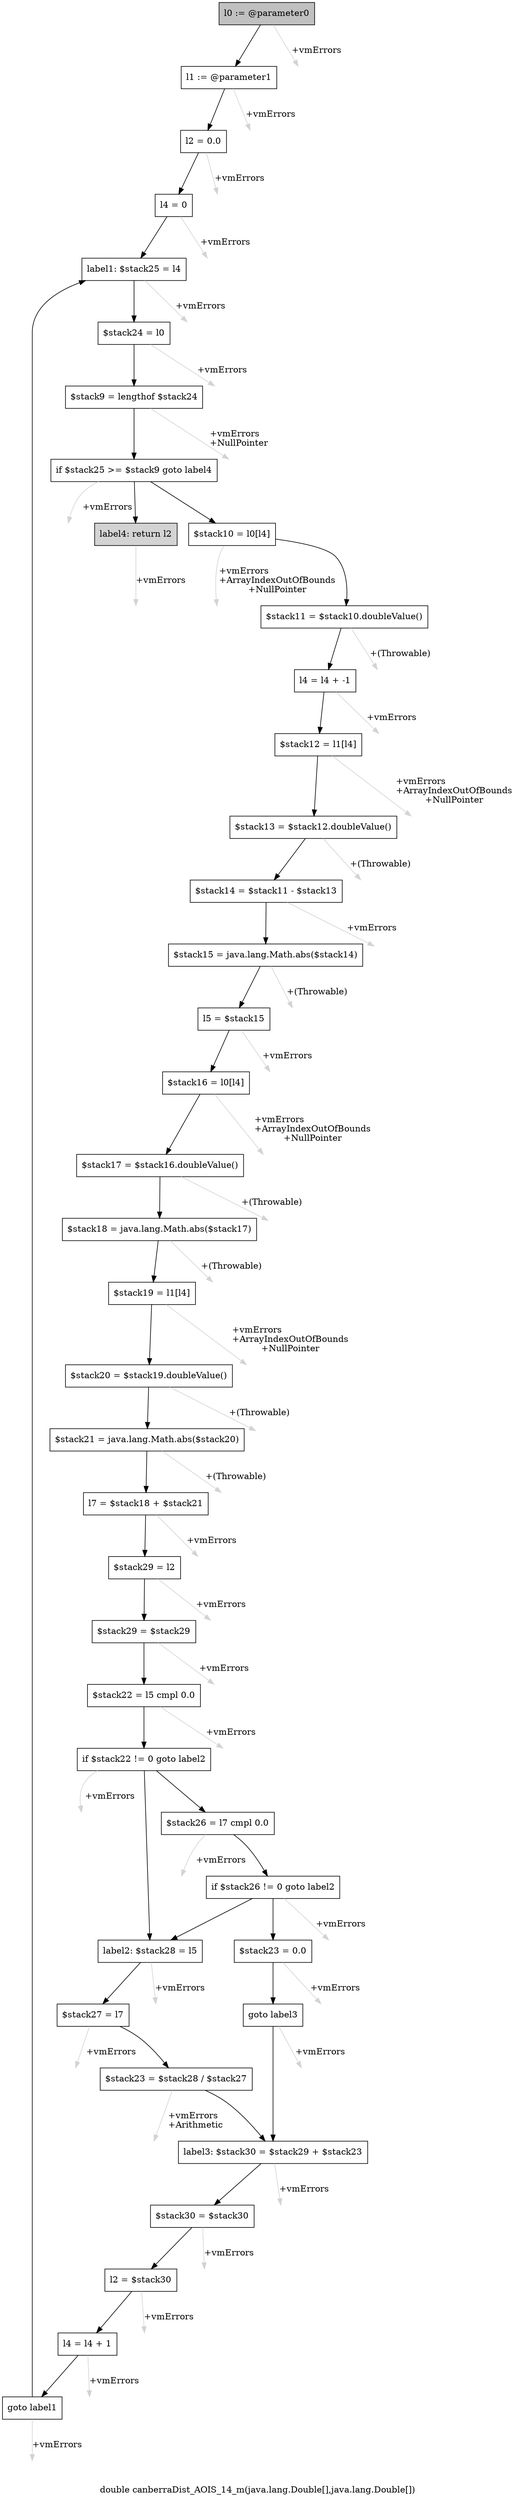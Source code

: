 digraph "double canberraDist_AOIS_14_m(java.lang.Double[],java.lang.Double[])" {
    label="double canberraDist_AOIS_14_m(java.lang.Double[],java.lang.Double[])";
    node [shape=box];
    "0" [style=filled,fillcolor=gray,label="l0 := @parameter0",];
    "1" [label="l1 := @parameter1",];
    "0"->"1" [color=black,];
    "40" [style=invis,label="Esc",];
    "0"->"40" [color=lightgray,label="\l+vmErrors",];
    "2" [label="l2 = 0.0",];
    "1"->"2" [color=black,];
    "41" [style=invis,label="Esc",];
    "1"->"41" [color=lightgray,label="\l+vmErrors",];
    "3" [label="l4 = 0",];
    "2"->"3" [color=black,];
    "42" [style=invis,label="Esc",];
    "2"->"42" [color=lightgray,label="\l+vmErrors",];
    "4" [label="label1: $stack25 = l4",];
    "3"->"4" [color=black,];
    "43" [style=invis,label="Esc",];
    "3"->"43" [color=lightgray,label="\l+vmErrors",];
    "5" [label="$stack24 = l0",];
    "4"->"5" [color=black,];
    "44" [style=invis,label="Esc",];
    "4"->"44" [color=lightgray,label="\l+vmErrors",];
    "6" [label="$stack9 = lengthof $stack24",];
    "5"->"6" [color=black,];
    "45" [style=invis,label="Esc",];
    "5"->"45" [color=lightgray,label="\l+vmErrors",];
    "7" [label="if $stack25 >= $stack9 goto label4",];
    "6"->"7" [color=black,];
    "46" [style=invis,label="Esc",];
    "6"->"46" [color=lightgray,label="\l+vmErrors\l+NullPointer",];
    "8" [label="$stack10 = l0[l4]",];
    "7"->"8" [color=black,];
    "39" [style=filled,fillcolor=lightgray,label="label4: return l2",];
    "7"->"39" [color=black,];
    "47" [style=invis,label="Esc",];
    "7"->"47" [color=lightgray,label="\l+vmErrors",];
    "9" [label="$stack11 = $stack10.doubleValue()",];
    "8"->"9" [color=black,];
    "48" [style=invis,label="Esc",];
    "8"->"48" [color=lightgray,label="\l+vmErrors\l+ArrayIndexOutOfBounds\l+NullPointer",];
    "10" [label="l4 = l4 + -1",];
    "9"->"10" [color=black,];
    "49" [style=invis,label="Esc",];
    "9"->"49" [color=lightgray,label="\l+(Throwable)",];
    "11" [label="$stack12 = l1[l4]",];
    "10"->"11" [color=black,];
    "50" [style=invis,label="Esc",];
    "10"->"50" [color=lightgray,label="\l+vmErrors",];
    "12" [label="$stack13 = $stack12.doubleValue()",];
    "11"->"12" [color=black,];
    "51" [style=invis,label="Esc",];
    "11"->"51" [color=lightgray,label="\l+vmErrors\l+ArrayIndexOutOfBounds\l+NullPointer",];
    "13" [label="$stack14 = $stack11 - $stack13",];
    "12"->"13" [color=black,];
    "52" [style=invis,label="Esc",];
    "12"->"52" [color=lightgray,label="\l+(Throwable)",];
    "14" [label="$stack15 = java.lang.Math.abs($stack14)",];
    "13"->"14" [color=black,];
    "53" [style=invis,label="Esc",];
    "13"->"53" [color=lightgray,label="\l+vmErrors",];
    "15" [label="l5 = $stack15",];
    "14"->"15" [color=black,];
    "54" [style=invis,label="Esc",];
    "14"->"54" [color=lightgray,label="\l+(Throwable)",];
    "16" [label="$stack16 = l0[l4]",];
    "15"->"16" [color=black,];
    "55" [style=invis,label="Esc",];
    "15"->"55" [color=lightgray,label="\l+vmErrors",];
    "17" [label="$stack17 = $stack16.doubleValue()",];
    "16"->"17" [color=black,];
    "56" [style=invis,label="Esc",];
    "16"->"56" [color=lightgray,label="\l+vmErrors\l+ArrayIndexOutOfBounds\l+NullPointer",];
    "18" [label="$stack18 = java.lang.Math.abs($stack17)",];
    "17"->"18" [color=black,];
    "57" [style=invis,label="Esc",];
    "17"->"57" [color=lightgray,label="\l+(Throwable)",];
    "19" [label="$stack19 = l1[l4]",];
    "18"->"19" [color=black,];
    "58" [style=invis,label="Esc",];
    "18"->"58" [color=lightgray,label="\l+(Throwable)",];
    "20" [label="$stack20 = $stack19.doubleValue()",];
    "19"->"20" [color=black,];
    "59" [style=invis,label="Esc",];
    "19"->"59" [color=lightgray,label="\l+vmErrors\l+ArrayIndexOutOfBounds\l+NullPointer",];
    "21" [label="$stack21 = java.lang.Math.abs($stack20)",];
    "20"->"21" [color=black,];
    "60" [style=invis,label="Esc",];
    "20"->"60" [color=lightgray,label="\l+(Throwable)",];
    "22" [label="l7 = $stack18 + $stack21",];
    "21"->"22" [color=black,];
    "61" [style=invis,label="Esc",];
    "21"->"61" [color=lightgray,label="\l+(Throwable)",];
    "23" [label="$stack29 = l2",];
    "22"->"23" [color=black,];
    "62" [style=invis,label="Esc",];
    "22"->"62" [color=lightgray,label="\l+vmErrors",];
    "24" [label="$stack29 = $stack29",];
    "23"->"24" [color=black,];
    "63" [style=invis,label="Esc",];
    "23"->"63" [color=lightgray,label="\l+vmErrors",];
    "25" [label="$stack22 = l5 cmpl 0.0",];
    "24"->"25" [color=black,];
    "64" [style=invis,label="Esc",];
    "24"->"64" [color=lightgray,label="\l+vmErrors",];
    "26" [label="if $stack22 != 0 goto label2",];
    "25"->"26" [color=black,];
    "65" [style=invis,label="Esc",];
    "25"->"65" [color=lightgray,label="\l+vmErrors",];
    "27" [label="$stack26 = l7 cmpl 0.0",];
    "26"->"27" [color=black,];
    "31" [label="label2: $stack28 = l5",];
    "26"->"31" [color=black,];
    "66" [style=invis,label="Esc",];
    "26"->"66" [color=lightgray,label="\l+vmErrors",];
    "28" [label="if $stack26 != 0 goto label2",];
    "27"->"28" [color=black,];
    "67" [style=invis,label="Esc",];
    "27"->"67" [color=lightgray,label="\l+vmErrors",];
    "29" [label="$stack23 = 0.0",];
    "28"->"29" [color=black,];
    "28"->"31" [color=black,];
    "68" [style=invis,label="Esc",];
    "28"->"68" [color=lightgray,label="\l+vmErrors",];
    "30" [label="goto label3",];
    "29"->"30" [color=black,];
    "69" [style=invis,label="Esc",];
    "29"->"69" [color=lightgray,label="\l+vmErrors",];
    "34" [label="label3: $stack30 = $stack29 + $stack23",];
    "30"->"34" [color=black,];
    "70" [style=invis,label="Esc",];
    "30"->"70" [color=lightgray,label="\l+vmErrors",];
    "32" [label="$stack27 = l7",];
    "31"->"32" [color=black,];
    "71" [style=invis,label="Esc",];
    "31"->"71" [color=lightgray,label="\l+vmErrors",];
    "33" [label="$stack23 = $stack28 / $stack27",];
    "32"->"33" [color=black,];
    "72" [style=invis,label="Esc",];
    "32"->"72" [color=lightgray,label="\l+vmErrors",];
    "33"->"34" [color=black,];
    "73" [style=invis,label="Esc",];
    "33"->"73" [color=lightgray,label="\l+vmErrors\l+Arithmetic",];
    "35" [label="$stack30 = $stack30",];
    "34"->"35" [color=black,];
    "74" [style=invis,label="Esc",];
    "34"->"74" [color=lightgray,label="\l+vmErrors",];
    "36" [label="l2 = $stack30",];
    "35"->"36" [color=black,];
    "75" [style=invis,label="Esc",];
    "35"->"75" [color=lightgray,label="\l+vmErrors",];
    "37" [label="l4 = l4 + 1",];
    "36"->"37" [color=black,];
    "76" [style=invis,label="Esc",];
    "36"->"76" [color=lightgray,label="\l+vmErrors",];
    "38" [label="goto label1",];
    "37"->"38" [color=black,];
    "77" [style=invis,label="Esc",];
    "37"->"77" [color=lightgray,label="\l+vmErrors",];
    "38"->"4" [color=black,];
    "78" [style=invis,label="Esc",];
    "38"->"78" [color=lightgray,label="\l+vmErrors",];
    "79" [style=invis,label="Esc",];
    "39"->"79" [color=lightgray,label="\l+vmErrors",];
}

